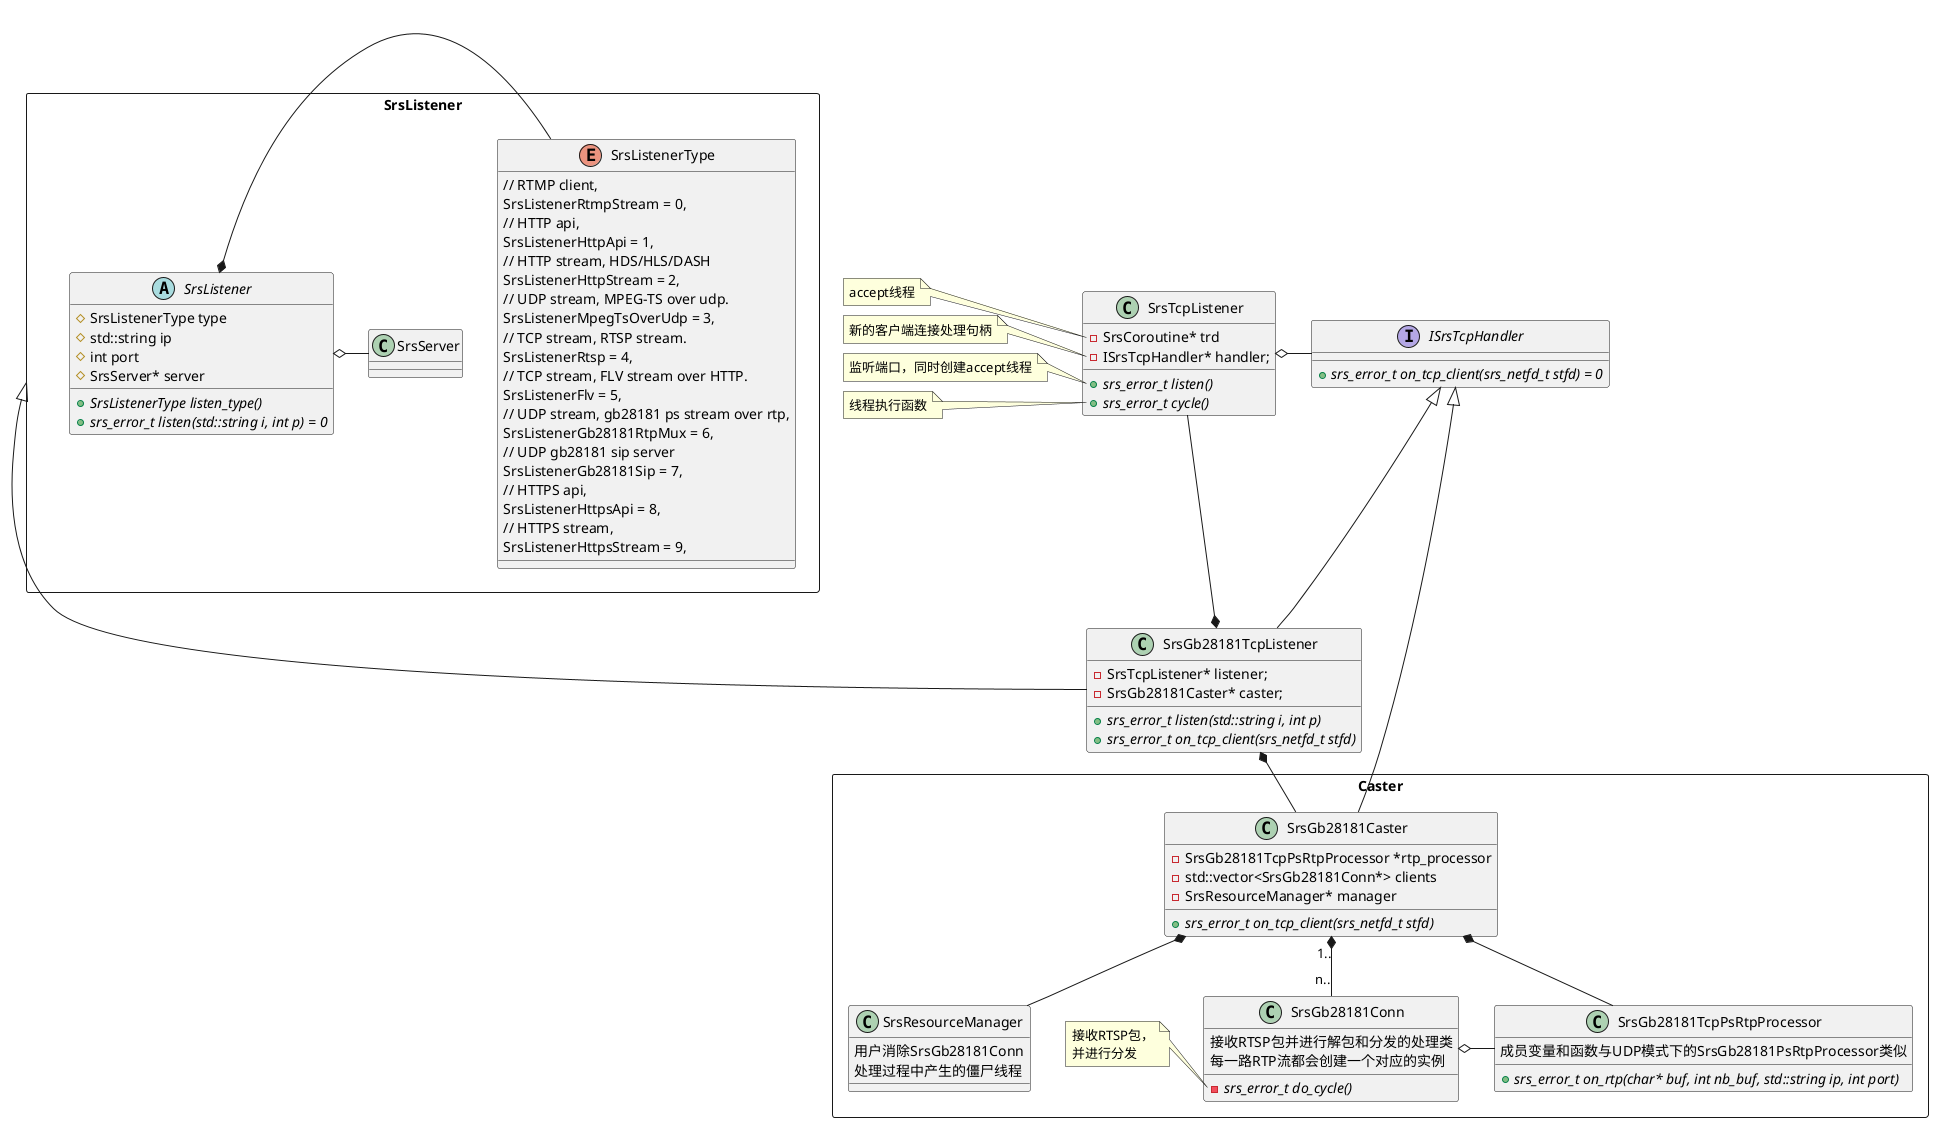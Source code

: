 @startuml

package SrsListener <<Rectangle>> {
    enum SrsListenerType {
        // RTMP client,
        SrsListenerRtmpStream = 0,
        // HTTP api,
        SrsListenerHttpApi = 1,
        // HTTP stream, HDS/HLS/DASH
        SrsListenerHttpStream = 2,
        // UDP stream, MPEG-TS over udp.
        SrsListenerMpegTsOverUdp = 3,
        // TCP stream, RTSP stream.
        SrsListenerRtsp = 4,
        // TCP stream, FLV stream over HTTP.
        SrsListenerFlv = 5,
        // UDP stream, gb28181 ps stream over rtp, 
        SrsListenerGb28181RtpMux = 6,
        // UDP gb28181 sip server
        SrsListenerGb28181Sip = 7,
        // HTTPS api,
        SrsListenerHttpsApi = 8,
        // HTTPS stream,
        SrsListenerHttpsStream = 9,
    }

    class SrsServer {

    }

    abstract class SrsListener {
        #SrsListenerType type
        #std::string ip
        #int port
        #SrsServer* server
        + {abstract} SrsListenerType listen_type()
        + {abstract} srs_error_t listen(std::string i, int p) = 0
    }

    SrsListener *- SrsListenerType
    SrsListener o- SrsServer
}

interface ISrsTcpHandler {
    + {abstract} srs_error_t on_tcp_client(srs_netfd_t stfd) = 0
}

class SrsGb28181TcpListener {
    - SrsTcpListener* listener;
	- SrsGb28181Caster* caster;

    + {abstract} srs_error_t listen(std::string i, int p)
    + {abstract} srs_error_t on_tcp_client(srs_netfd_t stfd)

}
SrsListener <|-- SrsGb28181TcpListener
ISrsTcpHandler <|-- SrsGb28181TcpListener

class SrsTcpListener {
    - SrsCoroutine* trd
    - ISrsTcpHandler* handler;
    + {abstract} srs_error_t listen()
    + {abstract} srs_error_t cycle()
}
note left of SrsTcpListener::trd
accept线程
end note
note left of SrsTcpListener::handler
新的客户端连接处理句柄
end note
note left of SrsTcpListener::listen
监听端口，同时创建accept线程
end note
note left of SrsTcpListener::cycle
线程执行函数
end note

SrsTcpListener o- ISrsTcpHandler
SrsGb28181TcpListener *-- SrsTcpListener

package Caster <<Rectangle>> {
    class SrsGb28181Caster {
        - SrsGb28181TcpPsRtpProcessor *rtp_processor
        - std::vector<SrsGb28181Conn*> clients
        - SrsResourceManager* manager
        + {abstract} srs_error_t on_tcp_client(srs_netfd_t stfd)
    }

    ISrsTcpHandler <|-- SrsGb28181Caster
    SrsGb28181TcpListener *-- SrsGb28181Caster
    
    class SrsGb28181TcpPsRtpProcessor {
        成员变量和函数与UDP模式下的SrsGb28181PsRtpProcessor类似
        + {abstract} srs_error_t on_rtp(char* buf, int nb_buf, std::string ip, int port)
    }
    SrsGb28181Caster *-- SrsGb28181TcpPsRtpProcessor

    class SrsGb28181Conn {
        接收RTSP包并进行解包和分发的处理类
        每一路RTP流都会创建一个对应的实例
        - {abstract} srs_error_t do_cycle()
    }
    note left of SrsGb28181Conn::do_cycle()
      接收RTSP包，
      并进行分发
    end note
    SrsGb28181Caster "1.."*--"n.." SrsGb28181Conn
    SrsGb28181Conn o- SrsGb28181TcpPsRtpProcessor

    class SrsResourceManager {
        用户消除SrsGb28181Conn
        处理过程中产生的僵尸线程
    }
    SrsGb28181Caster *-- SrsResourceManager


}



@enduml